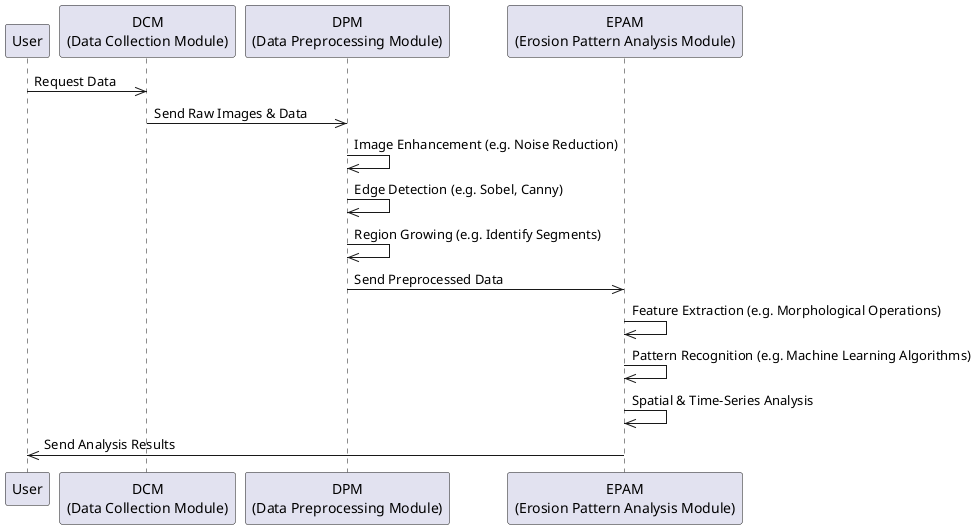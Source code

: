 @startuml Data Pipeline Design - Sequence Diagram

participant "User" as User
participant "DCM\n(Data Collection Module)" as DCM
participant "DPM\n(Data Preprocessing Module)" as DPM
participant "EPAM\n(Erosion Pattern Analysis Module)" as EPAM

User->>DCM: Request Data
DCM->>DPM: Send Raw Images & Data
DPM->>DPM: Image Enhancement (e.g. Noise Reduction)
DPM->>DPM: Edge Detection (e.g. Sobel, Canny)
DPM->>DPM: Region Growing (e.g. Identify Segments)
DPM->>EPAM: Send Preprocessed Data
EPAM->>EPAM: Feature Extraction (e.g. Morphological Operations)
EPAM->>EPAM: Pattern Recognition (e.g. Machine Learning Algorithms)
EPAM->>EPAM: Spatial & Time-Series Analysis
EPAM->>User: Send Analysis Results

@enduml

